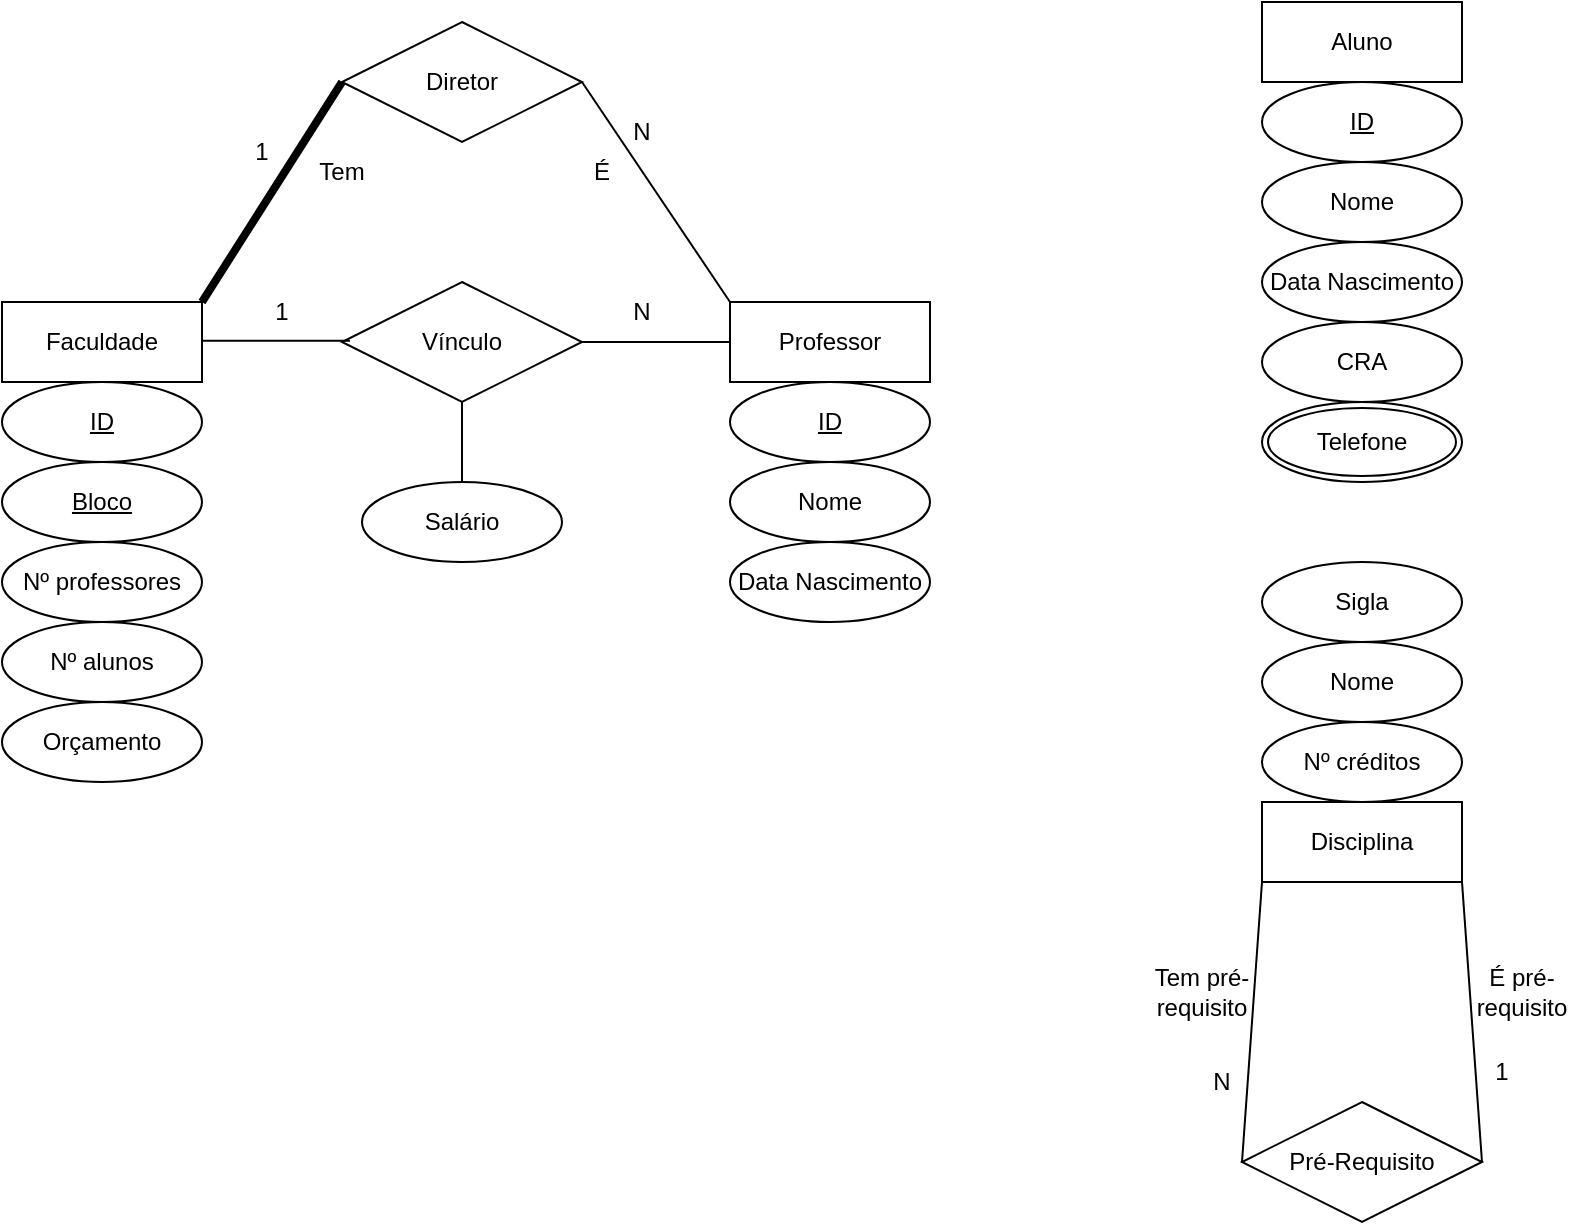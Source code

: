 <mxfile version="18.0.3" type="github">
  <diagram id="lJPxco9_FSO8eHjw9-y5" name="Page-1">
    <mxGraphModel dx="748" dy="621" grid="1" gridSize="10" guides="1" tooltips="1" connect="1" arrows="1" fold="1" page="1" pageScale="1" pageWidth="827" pageHeight="1169" math="0" shadow="0">
      <root>
        <mxCell id="0" />
        <mxCell id="1" parent="0" />
        <mxCell id="_Gxdi6DB40ClKm4aPdWx-1" value="Faculdade" style="whiteSpace=wrap;html=1;align=center;" vertex="1" parent="1">
          <mxGeometry y="200" width="100" height="40" as="geometry" />
        </mxCell>
        <mxCell id="_Gxdi6DB40ClKm4aPdWx-2" value="ID" style="ellipse;whiteSpace=wrap;html=1;align=center;fontStyle=4;" vertex="1" parent="1">
          <mxGeometry y="240" width="100" height="40" as="geometry" />
        </mxCell>
        <mxCell id="_Gxdi6DB40ClKm4aPdWx-3" value="Bloco" style="ellipse;whiteSpace=wrap;html=1;align=center;fontStyle=4;" vertex="1" parent="1">
          <mxGeometry y="280" width="100" height="40" as="geometry" />
        </mxCell>
        <mxCell id="_Gxdi6DB40ClKm4aPdWx-4" value="Nº professores" style="ellipse;whiteSpace=wrap;html=1;align=center;" vertex="1" parent="1">
          <mxGeometry y="320" width="100" height="40" as="geometry" />
        </mxCell>
        <mxCell id="_Gxdi6DB40ClKm4aPdWx-5" value="Nº alunos" style="ellipse;whiteSpace=wrap;html=1;align=center;" vertex="1" parent="1">
          <mxGeometry y="360" width="100" height="40" as="geometry" />
        </mxCell>
        <mxCell id="_Gxdi6DB40ClKm4aPdWx-6" value="Orçamento" style="ellipse;whiteSpace=wrap;html=1;align=center;" vertex="1" parent="1">
          <mxGeometry y="400" width="100" height="40" as="geometry" />
        </mxCell>
        <mxCell id="_Gxdi6DB40ClKm4aPdWx-7" value="Disciplina" style="whiteSpace=wrap;html=1;align=center;" vertex="1" parent="1">
          <mxGeometry x="630" y="450" width="100" height="40" as="geometry" />
        </mxCell>
        <mxCell id="_Gxdi6DB40ClKm4aPdWx-8" value="Sigla" style="ellipse;whiteSpace=wrap;html=1;align=center;" vertex="1" parent="1">
          <mxGeometry x="630" y="330" width="100" height="40" as="geometry" />
        </mxCell>
        <mxCell id="_Gxdi6DB40ClKm4aPdWx-9" value="Nome&lt;span style=&quot;color: rgba(0, 0, 0, 0); font-family: monospace; font-size: 0px; text-align: start;&quot;&gt;%3CmxGraphModel%3E%3Croot%3E%3CmxCell%20id%3D%220%22%2F%3E%3CmxCell%20id%3D%221%22%20parent%3D%220%22%2F%3E%3CmxCell%20id%3D%222%22%20value%3D%22Sigla%22%20style%3D%22ellipse%3BwhiteSpace%3Dwrap%3Bhtml%3D1%3Balign%3Dcenter%3B%22%20vertex%3D%221%22%20parent%3D%221%22%3E%3CmxGeometry%20x%3D%22320%22%20y%3D%2290%22%20width%3D%22100%22%20height%3D%2240%22%20as%3D%22geometry%22%2F%3E%3C%2FmxCell%3E%3C%2Froot%3E%3C%2FmxGraphModel%3E&lt;/span&gt;&lt;span style=&quot;color: rgba(0, 0, 0, 0); font-family: monospace; font-size: 0px; text-align: start;&quot;&gt;%3CmxGraphModel%3E%3Croot%3E%3CmxCell%20id%3D%220%22%2F%3E%3CmxCell%20id%3D%221%22%20parent%3D%220%22%2F%3E%3CmxCell%20id%3D%222%22%20value%3D%22Sigla%22%20style%3D%22ellipse%3BwhiteSpace%3Dwrap%3Bhtml%3D1%3Balign%3Dcenter%3B%22%20vertex%3D%221%22%20parent%3D%221%22%3E%3CmxGeometry%20x%3D%22320%22%20y%3D%2290%22%20width%3D%22100%22%20height%3D%2240%22%20as%3D%22geometry%22%2F%3E%3C%2FmxCell%3E%3C%2Froot%3E%3C%2FmxGraphModel%3E&lt;/span&gt;" style="ellipse;whiteSpace=wrap;html=1;align=center;" vertex="1" parent="1">
          <mxGeometry x="630" y="370" width="100" height="40" as="geometry" />
        </mxCell>
        <mxCell id="_Gxdi6DB40ClKm4aPdWx-10" value="Nº créditos" style="ellipse;whiteSpace=wrap;html=1;align=center;" vertex="1" parent="1">
          <mxGeometry x="630" y="410" width="100" height="40" as="geometry" />
        </mxCell>
        <mxCell id="_Gxdi6DB40ClKm4aPdWx-11" value="Pré-Requisito" style="shape=rhombus;perimeter=rhombusPerimeter;whiteSpace=wrap;html=1;align=center;" vertex="1" parent="1">
          <mxGeometry x="620" y="600" width="120" height="60" as="geometry" />
        </mxCell>
        <mxCell id="_Gxdi6DB40ClKm4aPdWx-12" value="" style="endArrow=none;html=1;rounded=0;exitX=0;exitY=1;exitDx=0;exitDy=0;entryX=0;entryY=0.5;entryDx=0;entryDy=0;" edge="1" parent="1" source="_Gxdi6DB40ClKm4aPdWx-7" target="_Gxdi6DB40ClKm4aPdWx-11">
          <mxGeometry relative="1" as="geometry">
            <mxPoint x="680" y="600" as="sourcePoint" />
            <mxPoint x="840" y="600" as="targetPoint" />
          </mxGeometry>
        </mxCell>
        <mxCell id="_Gxdi6DB40ClKm4aPdWx-13" value="" style="endArrow=none;html=1;rounded=0;exitX=1;exitY=1;exitDx=0;exitDy=0;entryX=1;entryY=0.5;entryDx=0;entryDy=0;" edge="1" parent="1" source="_Gxdi6DB40ClKm4aPdWx-7" target="_Gxdi6DB40ClKm4aPdWx-11">
          <mxGeometry relative="1" as="geometry">
            <mxPoint x="640" y="500" as="sourcePoint" />
            <mxPoint x="630" y="640" as="targetPoint" />
          </mxGeometry>
        </mxCell>
        <mxCell id="_Gxdi6DB40ClKm4aPdWx-14" value="Tem pré-requisito" style="text;html=1;strokeColor=none;fillColor=none;align=center;verticalAlign=middle;whiteSpace=wrap;rounded=0;" vertex="1" parent="1">
          <mxGeometry x="570" y="530" width="60" height="30" as="geometry" />
        </mxCell>
        <mxCell id="_Gxdi6DB40ClKm4aPdWx-15" value="N" style="text;html=1;strokeColor=none;fillColor=none;align=center;verticalAlign=middle;whiteSpace=wrap;rounded=0;" vertex="1" parent="1">
          <mxGeometry x="580" y="575" width="60" height="30" as="geometry" />
        </mxCell>
        <mxCell id="_Gxdi6DB40ClKm4aPdWx-16" value="É pré-requisito" style="text;html=1;strokeColor=none;fillColor=none;align=center;verticalAlign=middle;whiteSpace=wrap;rounded=0;" vertex="1" parent="1">
          <mxGeometry x="730" y="530" width="60" height="30" as="geometry" />
        </mxCell>
        <mxCell id="_Gxdi6DB40ClKm4aPdWx-17" value="1" style="text;html=1;strokeColor=none;fillColor=none;align=center;verticalAlign=middle;whiteSpace=wrap;rounded=0;" vertex="1" parent="1">
          <mxGeometry x="720" y="570" width="60" height="30" as="geometry" />
        </mxCell>
        <mxCell id="_Gxdi6DB40ClKm4aPdWx-18" value="Professor" style="whiteSpace=wrap;html=1;align=center;" vertex="1" parent="1">
          <mxGeometry x="364" y="200" width="100" height="40" as="geometry" />
        </mxCell>
        <mxCell id="_Gxdi6DB40ClKm4aPdWx-19" value="ID" style="ellipse;whiteSpace=wrap;html=1;align=center;fontStyle=4;" vertex="1" parent="1">
          <mxGeometry x="364" y="240" width="100" height="40" as="geometry" />
        </mxCell>
        <mxCell id="_Gxdi6DB40ClKm4aPdWx-20" value="Nome" style="ellipse;whiteSpace=wrap;html=1;align=center;" vertex="1" parent="1">
          <mxGeometry x="364" y="280" width="100" height="40" as="geometry" />
        </mxCell>
        <mxCell id="_Gxdi6DB40ClKm4aPdWx-21" value="Data Nascimento" style="ellipse;whiteSpace=wrap;html=1;align=center;" vertex="1" parent="1">
          <mxGeometry x="364" y="320" width="100" height="40" as="geometry" />
        </mxCell>
        <mxCell id="_Gxdi6DB40ClKm4aPdWx-22" value="Salário" style="ellipse;whiteSpace=wrap;html=1;align=center;" vertex="1" parent="1">
          <mxGeometry x="180" y="290" width="100" height="40" as="geometry" />
        </mxCell>
        <mxCell id="_Gxdi6DB40ClKm4aPdWx-23" value="Aluno" style="whiteSpace=wrap;html=1;align=center;" vertex="1" parent="1">
          <mxGeometry x="630" y="50" width="100" height="40" as="geometry" />
        </mxCell>
        <mxCell id="_Gxdi6DB40ClKm4aPdWx-24" value="Nome" style="ellipse;whiteSpace=wrap;html=1;align=center;" vertex="1" parent="1">
          <mxGeometry x="630" y="130" width="100" height="40" as="geometry" />
        </mxCell>
        <mxCell id="_Gxdi6DB40ClKm4aPdWx-25" value="Data Nascimento" style="ellipse;whiteSpace=wrap;html=1;align=center;" vertex="1" parent="1">
          <mxGeometry x="630" y="170" width="100" height="40" as="geometry" />
        </mxCell>
        <mxCell id="_Gxdi6DB40ClKm4aPdWx-26" value="CRA" style="ellipse;whiteSpace=wrap;html=1;align=center;" vertex="1" parent="1">
          <mxGeometry x="630" y="210" width="100" height="40" as="geometry" />
        </mxCell>
        <mxCell id="_Gxdi6DB40ClKm4aPdWx-27" value="ID" style="ellipse;whiteSpace=wrap;html=1;align=center;fontStyle=4;" vertex="1" parent="1">
          <mxGeometry x="630" y="90" width="100" height="40" as="geometry" />
        </mxCell>
        <mxCell id="_Gxdi6DB40ClKm4aPdWx-28" value="Telefone" style="ellipse;shape=doubleEllipse;margin=3;whiteSpace=wrap;html=1;align=center;" vertex="1" parent="1">
          <mxGeometry x="630" y="250" width="100" height="40" as="geometry" />
        </mxCell>
        <mxCell id="_Gxdi6DB40ClKm4aPdWx-29" value="Diretor" style="shape=rhombus;perimeter=rhombusPerimeter;whiteSpace=wrap;html=1;align=center;" vertex="1" parent="1">
          <mxGeometry x="170" y="60" width="120" height="60" as="geometry" />
        </mxCell>
        <mxCell id="_Gxdi6DB40ClKm4aPdWx-30" value="" style="endArrow=none;html=1;rounded=0;exitX=0;exitY=0.5;exitDx=0;exitDy=0;entryX=1;entryY=0;entryDx=0;entryDy=0;strokeWidth=4;" edge="1" parent="1" source="_Gxdi6DB40ClKm4aPdWx-29" target="_Gxdi6DB40ClKm4aPdWx-1">
          <mxGeometry relative="1" as="geometry">
            <mxPoint x="280" y="280" as="sourcePoint" />
            <mxPoint x="270" y="420" as="targetPoint" />
          </mxGeometry>
        </mxCell>
        <mxCell id="_Gxdi6DB40ClKm4aPdWx-31" value="" style="endArrow=none;html=1;rounded=0;exitX=1;exitY=0.5;exitDx=0;exitDy=0;entryX=0;entryY=0;entryDx=0;entryDy=0;" edge="1" parent="1" source="_Gxdi6DB40ClKm4aPdWx-29" target="_Gxdi6DB40ClKm4aPdWx-18">
          <mxGeometry relative="1" as="geometry">
            <mxPoint x="280" y="140" as="sourcePoint" />
            <mxPoint x="230" y="200" as="targetPoint" />
          </mxGeometry>
        </mxCell>
        <mxCell id="_Gxdi6DB40ClKm4aPdWx-32" value="1" style="text;html=1;strokeColor=none;fillColor=none;align=center;verticalAlign=middle;whiteSpace=wrap;rounded=0;" vertex="1" parent="1">
          <mxGeometry x="100" y="110" width="60" height="30" as="geometry" />
        </mxCell>
        <mxCell id="_Gxdi6DB40ClKm4aPdWx-36" value="N" style="text;html=1;strokeColor=none;fillColor=none;align=center;verticalAlign=middle;whiteSpace=wrap;rounded=0;" vertex="1" parent="1">
          <mxGeometry x="290" y="100" width="60" height="30" as="geometry" />
        </mxCell>
        <mxCell id="_Gxdi6DB40ClKm4aPdWx-38" value="Vínculo" style="shape=rhombus;perimeter=rhombusPerimeter;whiteSpace=wrap;html=1;align=center;" vertex="1" parent="1">
          <mxGeometry x="170" y="190" width="120" height="60" as="geometry" />
        </mxCell>
        <mxCell id="_Gxdi6DB40ClKm4aPdWx-39" value="" style="endArrow=none;html=1;rounded=0;exitX=0;exitY=0.5;exitDx=0;exitDy=0;entryX=1;entryY=0.5;entryDx=0;entryDy=0;" edge="1" parent="1" source="_Gxdi6DB40ClKm4aPdWx-18" target="_Gxdi6DB40ClKm4aPdWx-38">
          <mxGeometry relative="1" as="geometry">
            <mxPoint x="300" y="100" as="sourcePoint" />
            <mxPoint x="374" y="210" as="targetPoint" />
          </mxGeometry>
        </mxCell>
        <mxCell id="_Gxdi6DB40ClKm4aPdWx-40" value="" style="endArrow=none;html=1;rounded=0;exitX=0;exitY=0.5;exitDx=0;exitDy=0;entryX=1;entryY=0.5;entryDx=0;entryDy=0;" edge="1" parent="1">
          <mxGeometry relative="1" as="geometry">
            <mxPoint x="174" y="219.33" as="sourcePoint" />
            <mxPoint x="100" y="219.33" as="targetPoint" />
          </mxGeometry>
        </mxCell>
        <mxCell id="_Gxdi6DB40ClKm4aPdWx-44" value="1" style="text;html=1;strokeColor=none;fillColor=none;align=center;verticalAlign=middle;whiteSpace=wrap;rounded=0;" vertex="1" parent="1">
          <mxGeometry x="110" y="190" width="60" height="30" as="geometry" />
        </mxCell>
        <mxCell id="_Gxdi6DB40ClKm4aPdWx-45" value="N" style="text;html=1;strokeColor=none;fillColor=none;align=center;verticalAlign=middle;whiteSpace=wrap;rounded=0;" vertex="1" parent="1">
          <mxGeometry x="290" y="190" width="60" height="30" as="geometry" />
        </mxCell>
        <mxCell id="_Gxdi6DB40ClKm4aPdWx-46" value="É" style="text;html=1;strokeColor=none;fillColor=none;align=center;verticalAlign=middle;whiteSpace=wrap;rounded=0;" vertex="1" parent="1">
          <mxGeometry x="270" y="120" width="60" height="30" as="geometry" />
        </mxCell>
        <mxCell id="_Gxdi6DB40ClKm4aPdWx-47" value="Tem" style="text;html=1;strokeColor=none;fillColor=none;align=center;verticalAlign=middle;whiteSpace=wrap;rounded=0;" vertex="1" parent="1">
          <mxGeometry x="140" y="120" width="60" height="30" as="geometry" />
        </mxCell>
        <mxCell id="_Gxdi6DB40ClKm4aPdWx-49" value="" style="endArrow=none;html=1;rounded=0;strokeWidth=1;exitX=0.5;exitY=1;exitDx=0;exitDy=0;entryX=0.5;entryY=0;entryDx=0;entryDy=0;" edge="1" parent="1" source="_Gxdi6DB40ClKm4aPdWx-38" target="_Gxdi6DB40ClKm4aPdWx-22">
          <mxGeometry relative="1" as="geometry">
            <mxPoint x="200" y="448.67" as="sourcePoint" />
            <mxPoint x="230" y="280" as="targetPoint" />
          </mxGeometry>
        </mxCell>
      </root>
    </mxGraphModel>
  </diagram>
</mxfile>
